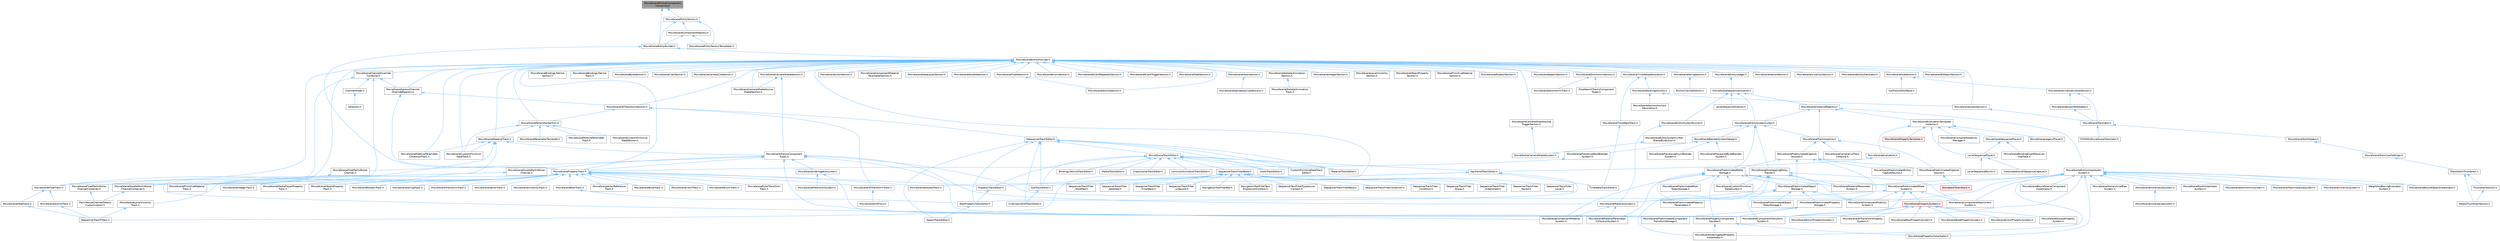 digraph "MovieSceneMutualComponentInclusivity.h"
{
 // INTERACTIVE_SVG=YES
 // LATEX_PDF_SIZE
  bgcolor="transparent";
  edge [fontname=Helvetica,fontsize=10,labelfontname=Helvetica,labelfontsize=10];
  node [fontname=Helvetica,fontsize=10,shape=box,height=0.2,width=0.4];
  Node1 [id="Node000001",label="MovieSceneMutualComponent\lInclusivity.h",height=0.2,width=0.4,color="gray40", fillcolor="grey60", style="filled", fontcolor="black",tooltip=" "];
  Node1 -> Node2 [id="edge1_Node000001_Node000002",dir="back",color="steelblue1",style="solid",tooltip=" "];
  Node2 [id="Node000002",label="MovieSceneEntityBuilder.h",height=0.2,width=0.4,color="grey40", fillcolor="white", style="filled",URL="$d4/df8/MovieSceneEntityBuilder_8h.html",tooltip=" "];
  Node2 -> Node3 [id="edge2_Node000002_Node000003",dir="back",color="steelblue1",style="solid",tooltip=" "];
  Node3 [id="Node000003",label="IMovieSceneEntityProvider.h",height=0.2,width=0.4,color="grey40", fillcolor="white", style="filled",URL="$dc/de1/IMovieSceneEntityProvider_8h.html",tooltip=" "];
  Node3 -> Node4 [id="edge3_Node000003_Node000004",dir="back",color="steelblue1",style="solid",tooltip=" "];
  Node4 [id="Node000004",label="IMovieSceneEntityDecorator.h",height=0.2,width=0.4,color="grey40", fillcolor="white", style="filled",URL="$da/d36/IMovieSceneEntityDecorator_8h.html",tooltip=" "];
  Node3 -> Node5 [id="edge4_Node000003_Node000005",dir="back",color="steelblue1",style="solid",tooltip=" "];
  Node5 [id="Node000005",label="MovieScene3DAttachSection.h",height=0.2,width=0.4,color="grey40", fillcolor="white", style="filled",URL="$d4/db3/MovieScene3DAttachSection_8h.html",tooltip=" "];
  Node3 -> Node6 [id="edge5_Node000003_Node000006",dir="back",color="steelblue1",style="solid",tooltip=" "];
  Node6 [id="Node000006",label="MovieScene3DTransformSection.h",height=0.2,width=0.4,color="grey40", fillcolor="white", style="filled",URL="$de/dab/MovieScene3DTransformSection_8h.html",tooltip=" "];
  Node6 -> Node7 [id="edge6_Node000006_Node000007",dir="back",color="steelblue1",style="solid",tooltip=" "];
  Node7 [id="Node000007",label="ISequencerTrackEditor.h",height=0.2,width=0.4,color="grey40", fillcolor="white", style="filled",URL="$df/dca/ISequencerTrackEditor_8h.html",tooltip=" "];
  Node7 -> Node8 [id="edge7_Node000007_Node000008",dir="back",color="steelblue1",style="solid",tooltip=" "];
  Node8 [id="Node000008",label="AudioTrackEditor.h",height=0.2,width=0.4,color="grey40", fillcolor="white", style="filled",URL="$dd/d96/AudioTrackEditor_8h.html",tooltip=" "];
  Node7 -> Node9 [id="edge8_Node000007_Node000009",dir="back",color="steelblue1",style="solid",tooltip=" "];
  Node9 [id="Node000009",label="BoolPropertyTrackEditor.h",height=0.2,width=0.4,color="grey40", fillcolor="white", style="filled",URL="$db/d07/BoolPropertyTrackEditor_8h.html",tooltip=" "];
  Node9 -> Node10 [id="edge9_Node000009_Node000010",dir="back",color="steelblue1",style="solid",tooltip=" "];
  Node10 [id="Node000010",label="SpawnTrackEditor.h",height=0.2,width=0.4,color="grey40", fillcolor="white", style="filled",URL="$d5/dac/SpawnTrackEditor_8h.html",tooltip=" "];
  Node7 -> Node11 [id="edge10_Node000007_Node000011",dir="back",color="steelblue1",style="solid",tooltip=" "];
  Node11 [id="Node000011",label="CinematicShotTrackEditor.h",height=0.2,width=0.4,color="grey40", fillcolor="white", style="filled",URL="$d3/d0c/CinematicShotTrackEditor_8h.html",tooltip=" "];
  Node7 -> Node12 [id="edge11_Node000007_Node000012",dir="back",color="steelblue1",style="solid",tooltip=" "];
  Node12 [id="Node000012",label="CustomPrimitiveDataTrack\lEditor.h",height=0.2,width=0.4,color="grey40", fillcolor="white", style="filled",URL="$dc/d8f/CustomPrimitiveDataTrackEditor_8h.html",tooltip=" "];
  Node7 -> Node13 [id="edge12_Node000007_Node000013",dir="back",color="steelblue1",style="solid",tooltip=" "];
  Node13 [id="Node000013",label="MaterialTrackEditor.h",height=0.2,width=0.4,color="grey40", fillcolor="white", style="filled",URL="$d1/d9f/MaterialTrackEditor_8h.html",tooltip=" "];
  Node7 -> Node14 [id="edge13_Node000007_Node000014",dir="back",color="steelblue1",style="solid",tooltip=" "];
  Node14 [id="Node000014",label="MovieSceneTrackEditor.h",height=0.2,width=0.4,color="grey40", fillcolor="white", style="filled",URL="$db/d6c/MovieSceneTrackEditor_8h.html",tooltip=" "];
  Node14 -> Node8 [id="edge14_Node000014_Node000008",dir="back",color="steelblue1",style="solid",tooltip=" "];
  Node14 -> Node15 [id="edge15_Node000014_Node000015",dir="back",color="steelblue1",style="solid",tooltip=" "];
  Node15 [id="Node000015",label="BindingLifetimeTrackEditor.h",height=0.2,width=0.4,color="grey40", fillcolor="white", style="filled",URL="$db/d3c/BindingLifetimeTrackEditor_8h.html",tooltip=" "];
  Node14 -> Node16 [id="edge16_Node000014_Node000016",dir="back",color="steelblue1",style="solid",tooltip=" "];
  Node16 [id="Node000016",label="ChaosCacheTrackEditor.h",height=0.2,width=0.4,color="grey40", fillcolor="white", style="filled",URL="$db/d36/ChaosCacheTrackEditor_8h.html",tooltip=" "];
  Node14 -> Node17 [id="edge17_Node000014_Node000017",dir="back",color="steelblue1",style="solid",tooltip=" "];
  Node17 [id="Node000017",label="CommonAnimationTrackEditor.h",height=0.2,width=0.4,color="grey40", fillcolor="white", style="filled",URL="$d9/d6e/CommonAnimationTrackEditor_8h.html",tooltip=" "];
  Node14 -> Node12 [id="edge18_Node000014_Node000012",dir="back",color="steelblue1",style="solid",tooltip=" "];
  Node14 -> Node18 [id="edge19_Node000014_Node000018",dir="back",color="steelblue1",style="solid",tooltip=" "];
  Node18 [id="Node000018",label="KeyframeTrackEditor.h",height=0.2,width=0.4,color="grey40", fillcolor="white", style="filled",URL="$dd/d47/KeyframeTrackEditor_8h.html",tooltip=" "];
  Node18 -> Node9 [id="edge20_Node000018_Node000009",dir="back",color="steelblue1",style="solid",tooltip=" "];
  Node18 -> Node19 [id="edge21_Node000018_Node000019",dir="back",color="steelblue1",style="solid",tooltip=" "];
  Node19 [id="Node000019",label="PropertyTrackEditor.h",height=0.2,width=0.4,color="grey40", fillcolor="white", style="filled",URL="$da/d9a/PropertyTrackEditor_8h.html",tooltip=" "];
  Node19 -> Node9 [id="edge22_Node000019_Node000009",dir="back",color="steelblue1",style="solid",tooltip=" "];
  Node18 -> Node20 [id="edge23_Node000018_Node000020",dir="back",color="steelblue1",style="solid",tooltip=" "];
  Node20 [id="Node000020",label="SubTrackEditor.h",height=0.2,width=0.4,color="grey40", fillcolor="white", style="filled",URL="$d8/d5b/SubTrackEditor_8h.html",tooltip=" "];
  Node20 -> Node11 [id="edge24_Node000020_Node000011",dir="back",color="steelblue1",style="solid",tooltip=" "];
  Node18 -> Node21 [id="edge25_Node000018_Node000021",dir="back",color="steelblue1",style="solid",tooltip=" "];
  Node21 [id="Node000021",label="TimeWarpTrackEditor.h",height=0.2,width=0.4,color="grey40", fillcolor="white", style="filled",URL="$dc/d2e/TimeWarpTrackEditor_8h.html",tooltip=" "];
  Node14 -> Node13 [id="edge26_Node000014_Node000013",dir="back",color="steelblue1",style="solid",tooltip=" "];
  Node14 -> Node22 [id="edge27_Node000014_Node000022",dir="back",color="steelblue1",style="solid",tooltip=" "];
  Node22 [id="Node000022",label="MediaTrackEditor.h",height=0.2,width=0.4,color="grey40", fillcolor="white", style="filled",URL="$d0/d41/MediaTrackEditor_8h.html",tooltip=" "];
  Node14 -> Node19 [id="edge28_Node000014_Node000019",dir="back",color="steelblue1",style="solid",tooltip=" "];
  Node14 -> Node23 [id="edge29_Node000014_Node000023",dir="back",color="steelblue1",style="solid",tooltip=" "];
  Node23 [id="Node000023",label="SequencerTrackFilterBase.h",height=0.2,width=0.4,color="grey40", fillcolor="white", style="filled",URL="$d8/def/Filters_2SequencerTrackFilterBase_8h.html",tooltip=" "];
  Node23 -> Node24 [id="edge30_Node000023_Node000024",dir="back",color="steelblue1",style="solid",tooltip=" "];
  Node24 [id="Node000024",label="NavigationToolFilterBar.h",height=0.2,width=0.4,color="grey40", fillcolor="white", style="filled",URL="$df/d14/NavigationToolFilterBar_8h.html",tooltip=" "];
  Node23 -> Node25 [id="edge31_Node000023_Node000025",dir="back",color="steelblue1",style="solid",tooltip=" "];
  Node25 [id="Node000025",label="NavigationToolFilterText\lExpressionContext.h",height=0.2,width=0.4,color="grey40", fillcolor="white", style="filled",URL="$d8/dd2/NavigationToolFilterTextExpressionContext_8h.html",tooltip=" "];
  Node23 -> Node26 [id="edge32_Node000023_Node000026",dir="back",color="steelblue1",style="solid",tooltip=" "];
  Node26 [id="Node000026",label="SequencerTextFilterExpression\lContext.h",height=0.2,width=0.4,color="grey40", fillcolor="white", style="filled",URL="$d0/d9f/SequencerTextFilterExpressionContext_8h.html",tooltip=" "];
  Node23 -> Node27 [id="edge33_Node000023_Node000027",dir="back",color="steelblue1",style="solid",tooltip=" "];
  Node27 [id="Node000027",label="SequencerTrackFilterBase.h",height=0.2,width=0.4,color="grey40", fillcolor="white", style="filled",URL="$d8/d4d/SequencerTrackFilterBase_8h.html",tooltip=" "];
  Node23 -> Node28 [id="edge34_Node000023_Node000028",dir="back",color="steelblue1",style="solid",tooltip=" "];
  Node28 [id="Node000028",label="SequencerTrackFilterCollection.h",height=0.2,width=0.4,color="grey40", fillcolor="white", style="filled",URL="$d8/de2/SequencerTrackFilterCollection_8h.html",tooltip=" "];
  Node23 -> Node29 [id="edge35_Node000023_Node000029",dir="back",color="steelblue1",style="solid",tooltip=" "];
  Node29 [id="Node000029",label="SequencerTrackFilter\l_Condition.h",height=0.2,width=0.4,color="grey40", fillcolor="white", style="filled",URL="$df/d17/SequencerTrackFilter__Condition_8h.html",tooltip=" "];
  Node23 -> Node30 [id="edge36_Node000023_Node000030",dir="back",color="steelblue1",style="solid",tooltip=" "];
  Node30 [id="Node000030",label="SequencerTrackFilter\l_Group.h",height=0.2,width=0.4,color="grey40", fillcolor="white", style="filled",URL="$da/dea/SequencerTrackFilter__Group_8h.html",tooltip=" "];
  Node23 -> Node31 [id="edge37_Node000023_Node000031",dir="back",color="steelblue1",style="solid",tooltip=" "];
  Node31 [id="Node000031",label="SequencerTrackFilter\l_HideIsolate.h",height=0.2,width=0.4,color="grey40", fillcolor="white", style="filled",URL="$d3/d55/SequencerTrackFilter__HideIsolate_8h.html",tooltip=" "];
  Node23 -> Node32 [id="edge38_Node000023_Node000032",dir="back",color="steelblue1",style="solid",tooltip=" "];
  Node32 [id="Node000032",label="SequencerTrackFilter\l_Keyed.h",height=0.2,width=0.4,color="grey40", fillcolor="white", style="filled",URL="$d4/d2d/SequencerTrackFilter__Keyed_8h.html",tooltip=" "];
  Node23 -> Node33 [id="edge39_Node000023_Node000033",dir="back",color="steelblue1",style="solid",tooltip=" "];
  Node33 [id="Node000033",label="SequencerTrackFilter\l_Level.h",height=0.2,width=0.4,color="grey40", fillcolor="white", style="filled",URL="$d2/d6c/SequencerTrackFilter__Level_8h.html",tooltip=" "];
  Node23 -> Node34 [id="edge40_Node000023_Node000034",dir="back",color="steelblue1",style="solid",tooltip=" "];
  Node34 [id="Node000034",label="SequencerTrackFilter\l_Modified.h",height=0.2,width=0.4,color="grey40", fillcolor="white", style="filled",URL="$d0/dd9/SequencerTrackFilter__Modified_8h.html",tooltip=" "];
  Node23 -> Node35 [id="edge41_Node000023_Node000035",dir="back",color="steelblue1",style="solid",tooltip=" "];
  Node35 [id="Node000035",label="SequencerTrackFilter\l_Selected.h",height=0.2,width=0.4,color="grey40", fillcolor="white", style="filled",URL="$dc/d54/SequencerTrackFilter__Selected_8h.html",tooltip=" "];
  Node23 -> Node36 [id="edge42_Node000023_Node000036",dir="back",color="steelblue1",style="solid",tooltip=" "];
  Node36 [id="Node000036",label="SequencerTrackFilter\l_TimeWarp.h",height=0.2,width=0.4,color="grey40", fillcolor="white", style="filled",URL="$d6/dd0/SequencerTrackFilter__TimeWarp_8h.html",tooltip=" "];
  Node23 -> Node37 [id="edge43_Node000023_Node000037",dir="back",color="steelblue1",style="solid",tooltip=" "];
  Node37 [id="Node000037",label="SequencerTrackFilter\l_Unbound.h",height=0.2,width=0.4,color="grey40", fillcolor="white", style="filled",URL="$d0/dd1/SequencerTrackFilter__Unbound_8h.html",tooltip=" "];
  Node23 -> Node38 [id="edge44_Node000023_Node000038",dir="back",color="steelblue1",style="solid",tooltip=" "];
  Node38 [id="Node000038",label="SequencerTrackFilters.h",height=0.2,width=0.4,color="grey40", fillcolor="white", style="filled",URL="$df/d72/SequencerTrackFilters_8h.html",tooltip=" "];
  Node14 -> Node20 [id="edge45_Node000014_Node000020",dir="back",color="steelblue1",style="solid",tooltip=" "];
  Node7 -> Node10 [id="edge46_Node000007_Node000010",dir="back",color="steelblue1",style="solid",tooltip=" "];
  Node7 -> Node20 [id="edge47_Node000007_Node000020",dir="back",color="steelblue1",style="solid",tooltip=" "];
  Node6 -> Node39 [id="edge48_Node000006_Node000039",dir="back",color="steelblue1",style="solid",tooltip=" "];
  Node39 [id="Node000039",label="MovieScene3DTransformTrack.h",height=0.2,width=0.4,color="grey40", fillcolor="white", style="filled",URL="$d9/d06/MovieScene3DTransformTrack_8h.html",tooltip=" "];
  Node39 -> Node40 [id="edge49_Node000039_Node000040",dir="back",color="steelblue1",style="solid",tooltip=" "];
  Node40 [id="Node000040",label="MovieSceneHitProxy.h",height=0.2,width=0.4,color="grey40", fillcolor="white", style="filled",URL="$d0/d01/MovieSceneHitProxy_8h.html",tooltip=" "];
  Node6 -> Node41 [id="edge50_Node000006_Node000041",dir="back",color="steelblue1",style="solid",tooltip=" "];
  Node41 [id="Node000041",label="MovieSceneParameterSection.h",height=0.2,width=0.4,color="grey40", fillcolor="white", style="filled",URL="$de/d65/MovieSceneParameterSection_8h.html",tooltip=" "];
  Node41 -> Node42 [id="edge51_Node000041_Node000042",dir="back",color="steelblue1",style="solid",tooltip=" "];
  Node42 [id="Node000042",label="MovieSceneCustomPrimitive\lDataSection.h",height=0.2,width=0.4,color="grey40", fillcolor="white", style="filled",URL="$d2/d78/MovieSceneCustomPrimitiveDataSection_8h.html",tooltip=" "];
  Node41 -> Node43 [id="edge52_Node000041_Node000043",dir="back",color="steelblue1",style="solid",tooltip=" "];
  Node43 [id="Node000043",label="MovieSceneCustomPrimitive\lDataTrack.h",height=0.2,width=0.4,color="grey40", fillcolor="white", style="filled",URL="$db/d39/MovieSceneCustomPrimitiveDataTrack_8h.html",tooltip=" "];
  Node41 -> Node44 [id="edge53_Node000041_Node000044",dir="back",color="steelblue1",style="solid",tooltip=" "];
  Node44 [id="Node000044",label="MovieSceneMaterialTrack.h",height=0.2,width=0.4,color="grey40", fillcolor="white", style="filled",URL="$d8/d92/MovieSceneMaterialTrack_8h.html",tooltip=" "];
  Node44 -> Node45 [id="edge54_Node000044_Node000045",dir="back",color="steelblue1",style="solid",tooltip=" "];
  Node45 [id="Node000045",label="MovieSceneComponentMaterial\lSystem.h",height=0.2,width=0.4,color="grey40", fillcolor="white", style="filled",URL="$d7/d7c/MovieSceneComponentMaterialSystem_8h.html",tooltip=" "];
  Node44 -> Node43 [id="edge55_Node000044_Node000043",dir="back",color="steelblue1",style="solid",tooltip=" "];
  Node44 -> Node46 [id="edge56_Node000044_Node000046",dir="back",color="steelblue1",style="solid",tooltip=" "];
  Node46 [id="Node000046",label="MovieSceneMaterialParameter\lCollectionTrack.h",height=0.2,width=0.4,color="grey40", fillcolor="white", style="filled",URL="$d7/dc8/MovieSceneMaterialParameterCollectionTrack_8h.html",tooltip=" "];
  Node44 -> Node47 [id="edge57_Node000044_Node000047",dir="back",color="steelblue1",style="solid",tooltip=" "];
  Node47 [id="Node000047",label="MovieScenePrimitiveMaterial\lTrack.h",height=0.2,width=0.4,color="grey40", fillcolor="white", style="filled",URL="$dc/dc4/MovieScenePrimitiveMaterialTrack_8h.html",tooltip=" "];
  Node44 -> Node48 [id="edge58_Node000044_Node000048",dir="back",color="steelblue1",style="solid",tooltip=" "];
  Node48 [id="Node000048",label="MovieSceneTracksComponent\lTypes.h",height=0.2,width=0.4,color="grey40", fillcolor="white", style="filled",URL="$d5/d6a/MovieSceneTracksComponentTypes_8h.html",tooltip=" "];
  Node48 -> Node49 [id="edge59_Node000048_Node000049",dir="back",color="steelblue1",style="solid",tooltip=" "];
  Node49 [id="Node000049",label="MovieSceneComponentAttachment\lSystem.h",height=0.2,width=0.4,color="grey40", fillcolor="white", style="filled",URL="$d9/db3/MovieSceneComponentAttachmentSystem_8h.html",tooltip=" "];
  Node48 -> Node50 [id="edge60_Node000048_Node000050",dir="back",color="steelblue1",style="solid",tooltip=" "];
  Node50 [id="Node000050",label="MovieSceneComponentTransform\lSystem.h",height=0.2,width=0.4,color="grey40", fillcolor="white", style="filled",URL="$d1/d3e/MovieSceneComponentTransformSystem_8h.html",tooltip=" "];
  Node48 -> Node51 [id="edge61_Node000048_Node000051",dir="back",color="steelblue1",style="solid",tooltip=" "];
  Node51 [id="Node000051",label="MovieSceneDoublePerlinNoise\lChannel.h",height=0.2,width=0.4,color="grey40", fillcolor="white", style="filled",URL="$d9/d50/MovieSceneDoublePerlinNoiseChannel_8h.html",tooltip=" "];
  Node51 -> Node52 [id="edge62_Node000051_Node000052",dir="back",color="steelblue1",style="solid",tooltip=" "];
  Node52 [id="Node000052",label="MovieSceneDoublePerlinNoise\lChannelContainer.h",height=0.2,width=0.4,color="grey40", fillcolor="white", style="filled",URL="$de/dae/MovieSceneDoublePerlinNoiseChannelContainer_8h.html",tooltip=" "];
  Node52 -> Node53 [id="edge63_Node000052_Node000053",dir="back",color="steelblue1",style="solid",tooltip=" "];
  Node53 [id="Node000053",label="PerlinNoiseChannelDetails\lCustomization.h",height=0.2,width=0.4,color="grey40", fillcolor="white", style="filled",URL="$d6/df3/PerlinNoiseChannelDetailsCustomization_8h.html",tooltip=" "];
  Node48 -> Node54 [id="edge64_Node000048_Node000054",dir="back",color="steelblue1",style="solid",tooltip=" "];
  Node54 [id="Node000054",label="MovieSceneFloatPerlinNoise\lChannel.h",height=0.2,width=0.4,color="grey40", fillcolor="white", style="filled",URL="$d2/d9d/MovieSceneFloatPerlinNoiseChannel_8h.html",tooltip=" "];
  Node54 -> Node55 [id="edge65_Node000054_Node000055",dir="back",color="steelblue1",style="solid",tooltip=" "];
  Node55 [id="Node000055",label="MovieSceneFloatPerlinNoise\lChannelContainer.h",height=0.2,width=0.4,color="grey40", fillcolor="white", style="filled",URL="$d6/dcb/MovieSceneFloatPerlinNoiseChannelContainer_8h.html",tooltip=" "];
  Node55 -> Node53 [id="edge66_Node000055_Node000053",dir="back",color="steelblue1",style="solid",tooltip=" "];
  Node48 -> Node56 [id="edge67_Node000048_Node000056",dir="back",color="steelblue1",style="solid",tooltip=" "];
  Node56 [id="Node000056",label="MovieSceneInterrogationLinker.h",height=0.2,width=0.4,color="grey40", fillcolor="white", style="filled",URL="$d9/d6a/MovieSceneInterrogationLinker_8h.html",tooltip=" "];
  Node56 -> Node57 [id="edge68_Node000056_Node000057",dir="back",color="steelblue1",style="solid",tooltip=" "];
  Node57 [id="Node000057",label="MovieScenePredictionSystem.h",height=0.2,width=0.4,color="grey40", fillcolor="white", style="filled",URL="$dc/d7f/MovieScenePredictionSystem_8h.html",tooltip=" "];
  Node56 -> Node58 [id="edge69_Node000056_Node000058",dir="back",color="steelblue1",style="solid",tooltip=" "];
  Node58 [id="Node000058",label="MovieScenePropertyComponent\lHandler.h",height=0.2,width=0.4,color="grey40", fillcolor="white", style="filled",URL="$d1/d1c/MovieScenePropertyComponentHandler_8h.html",tooltip=" "];
  Node58 -> Node59 [id="edge70_Node000058_Node000059",dir="back",color="steelblue1",style="solid",tooltip=" "];
  Node59 [id="Node000059",label="MovieSceneInterrogatedProperty\lInstantiator.h",height=0.2,width=0.4,color="grey40", fillcolor="white", style="filled",URL="$df/d43/MovieSceneInterrogatedPropertyInstantiator_8h.html",tooltip=" "];
  Node58 -> Node60 [id="edge71_Node000058_Node000060",dir="back",color="steelblue1",style="solid",tooltip=" "];
  Node60 [id="Node000060",label="MovieScenePropertyInstantiator.h",height=0.2,width=0.4,color="grey40", fillcolor="white", style="filled",URL="$d2/ddc/MovieScenePropertyInstantiator_8h.html",tooltip=" "];
  Node48 -> Node61 [id="edge72_Node000048_Node000061",dir="back",color="steelblue1",style="solid",tooltip=" "];
  Node61 [id="Node000061",label="MovieSceneMaterialSystem.h",height=0.2,width=0.4,color="grey40", fillcolor="white", style="filled",URL="$d2/d2f/MovieSceneMaterialSystem_8h.html",tooltip=" "];
  Node61 -> Node45 [id="edge73_Node000061_Node000045",dir="back",color="steelblue1",style="solid",tooltip=" "];
  Node61 -> Node62 [id="edge74_Node000061_Node000062",dir="back",color="steelblue1",style="solid",tooltip=" "];
  Node62 [id="Node000062",label="MovieSceneMaterialParameter\lCollectionSystem.h",height=0.2,width=0.4,color="grey40", fillcolor="white", style="filled",URL="$d4/d18/MovieSceneMaterialParameterCollectionSystem_8h.html",tooltip=" "];
  Node48 -> Node63 [id="edge75_Node000048_Node000063",dir="back",color="steelblue1",style="solid",tooltip=" "];
  Node63 [id="Node000063",label="MovieScenePreAnimatedComponent\lTransformStorage.h",height=0.2,width=0.4,color="grey40", fillcolor="white", style="filled",URL="$d9/d84/MovieScenePreAnimatedComponentTransformStorage_8h.html",tooltip=" "];
  Node48 -> Node64 [id="edge76_Node000048_Node000064",dir="back",color="steelblue1",style="solid",tooltip=" "];
  Node64 [id="Node000064",label="MovieScenePropertyTrack.h",height=0.2,width=0.4,color="grey40", fillcolor="white", style="filled",URL="$da/d0c/MovieScenePropertyTrack_8h.html",tooltip=" "];
  Node64 -> Node39 [id="edge77_Node000064_Node000039",dir="back",color="steelblue1",style="solid",tooltip=" "];
  Node64 -> Node65 [id="edge78_Node000064_Node000065",dir="back",color="steelblue1",style="solid",tooltip=" "];
  Node65 [id="Node000065",label="MovieSceneActorReference\lTrack.h",height=0.2,width=0.4,color="grey40", fillcolor="white", style="filled",URL="$d9/d9b/MovieSceneActorReferenceTrack_8h.html",tooltip=" "];
  Node64 -> Node66 [id="edge79_Node000064_Node000066",dir="back",color="steelblue1",style="solid",tooltip=" "];
  Node66 [id="Node000066",label="MovieSceneBoolTrack.h",height=0.2,width=0.4,color="grey40", fillcolor="white", style="filled",URL="$d7/ddf/MovieSceneBoolTrack_8h.html",tooltip=" "];
  Node66 -> Node9 [id="edge80_Node000066_Node000009",dir="back",color="steelblue1",style="solid",tooltip=" "];
  Node64 -> Node67 [id="edge81_Node000064_Node000067",dir="back",color="steelblue1",style="solid",tooltip=" "];
  Node67 [id="Node000067",label="MovieSceneByteTrack.h",height=0.2,width=0.4,color="grey40", fillcolor="white", style="filled",URL="$dc/d79/MovieSceneByteTrack_8h.html",tooltip=" "];
  Node64 -> Node68 [id="edge82_Node000064_Node000068",dir="back",color="steelblue1",style="solid",tooltip=" "];
  Node68 [id="Node000068",label="MovieSceneColorTrack.h",height=0.2,width=0.4,color="grey40", fillcolor="white", style="filled",URL="$d8/df9/MovieSceneColorTrack_8h.html",tooltip=" "];
  Node64 -> Node69 [id="edge83_Node000064_Node000069",dir="back",color="steelblue1",style="solid",tooltip=" "];
  Node69 [id="Node000069",label="MovieSceneDoubleTrack.h",height=0.2,width=0.4,color="grey40", fillcolor="white", style="filled",URL="$de/d31/MovieSceneDoubleTrack_8h.html",tooltip=" "];
  Node64 -> Node70 [id="edge84_Node000064_Node000070",dir="back",color="steelblue1",style="solid",tooltip=" "];
  Node70 [id="Node000070",label="MovieSceneEnumTrack.h",height=0.2,width=0.4,color="grey40", fillcolor="white", style="filled",URL="$d6/d95/MovieSceneEnumTrack_8h.html",tooltip=" "];
  Node64 -> Node71 [id="edge85_Node000064_Node000071",dir="back",color="steelblue1",style="solid",tooltip=" "];
  Node71 [id="Node000071",label="MovieSceneEulerTransform\lTrack.h",height=0.2,width=0.4,color="grey40", fillcolor="white", style="filled",URL="$d7/d3a/MovieSceneEulerTransformTrack_8h.html",tooltip=" "];
  Node64 -> Node72 [id="edge86_Node000064_Node000072",dir="back",color="steelblue1",style="solid",tooltip=" "];
  Node72 [id="Node000072",label="MovieSceneFloatTrack.h",height=0.2,width=0.4,color="grey40", fillcolor="white", style="filled",URL="$dc/d88/MovieSceneFloatTrack_8h.html",tooltip=" "];
  Node72 -> Node73 [id="edge87_Node000072_Node000073",dir="back",color="steelblue1",style="solid",tooltip=" "];
  Node73 [id="Node000073",label="MovieSceneFadeTrack.h",height=0.2,width=0.4,color="grey40", fillcolor="white", style="filled",URL="$d3/dd6/MovieSceneFadeTrack_8h.html",tooltip=" "];
  Node73 -> Node38 [id="edge88_Node000073_Node000038",dir="back",color="steelblue1",style="solid",tooltip=" "];
  Node72 -> Node74 [id="edge89_Node000072_Node000074",dir="back",color="steelblue1",style="solid",tooltip=" "];
  Node74 [id="Node000074",label="MovieSceneSlomoTrack.h",height=0.2,width=0.4,color="grey40", fillcolor="white", style="filled",URL="$d3/d88/MovieSceneSlomoTrack_8h.html",tooltip=" "];
  Node74 -> Node38 [id="edge90_Node000074_Node000038",dir="back",color="steelblue1",style="solid",tooltip=" "];
  Node64 -> Node75 [id="edge91_Node000064_Node000075",dir="back",color="steelblue1",style="solid",tooltip=" "];
  Node75 [id="Node000075",label="MovieSceneIntegerTrack.h",height=0.2,width=0.4,color="grey40", fillcolor="white", style="filled",URL="$d9/d1a/MovieSceneIntegerTrack_8h.html",tooltip=" "];
  Node64 -> Node76 [id="edge92_Node000064_Node000076",dir="back",color="steelblue1",style="solid",tooltip=" "];
  Node76 [id="Node000076",label="MovieSceneLevelVisibility\lTrack.h",height=0.2,width=0.4,color="grey40", fillcolor="white", style="filled",URL="$d8/dae/MovieSceneLevelVisibilityTrack_8h.html",tooltip=" "];
  Node76 -> Node38 [id="edge93_Node000076_Node000038",dir="back",color="steelblue1",style="solid",tooltip=" "];
  Node64 -> Node77 [id="edge94_Node000064_Node000077",dir="back",color="steelblue1",style="solid",tooltip=" "];
  Node77 [id="Node000077",label="MovieSceneMediaPlayerProperty\lTrack.h",height=0.2,width=0.4,color="grey40", fillcolor="white", style="filled",URL="$d4/da1/MovieSceneMediaPlayerPropertyTrack_8h.html",tooltip=" "];
  Node64 -> Node78 [id="edge95_Node000064_Node000078",dir="back",color="steelblue1",style="solid",tooltip=" "];
  Node78 [id="Node000078",label="MovieSceneObjectProperty\lTrack.h",height=0.2,width=0.4,color="grey40", fillcolor="white", style="filled",URL="$dc/da9/MovieSceneObjectPropertyTrack_8h.html",tooltip=" "];
  Node64 -> Node47 [id="edge96_Node000064_Node000047",dir="back",color="steelblue1",style="solid",tooltip=" "];
  Node64 -> Node79 [id="edge97_Node000064_Node000079",dir="back",color="steelblue1",style="solid",tooltip=" "];
  Node79 [id="Node000079",label="MovieSceneRotatorTrack.h",height=0.2,width=0.4,color="grey40", fillcolor="white", style="filled",URL="$d3/d8f/MovieSceneRotatorTrack_8h.html",tooltip=" "];
  Node64 -> Node80 [id="edge98_Node000064_Node000080",dir="back",color="steelblue1",style="solid",tooltip=" "];
  Node80 [id="Node000080",label="MovieSceneStringTrack.h",height=0.2,width=0.4,color="grey40", fillcolor="white", style="filled",URL="$dd/d54/MovieSceneStringTrack_8h.html",tooltip=" "];
  Node64 -> Node81 [id="edge99_Node000064_Node000081",dir="back",color="steelblue1",style="solid",tooltip=" "];
  Node81 [id="Node000081",label="MovieSceneTransformTrack.h",height=0.2,width=0.4,color="grey40", fillcolor="white", style="filled",URL="$df/d57/MovieSceneTransformTrack_8h.html",tooltip=" "];
  Node64 -> Node82 [id="edge100_Node000064_Node000082",dir="back",color="steelblue1",style="solid",tooltip=" "];
  Node82 [id="Node000082",label="MovieSceneVectorTrack.h",height=0.2,width=0.4,color="grey40", fillcolor="white", style="filled",URL="$d8/d5e/MovieSceneVectorTrack_8h.html",tooltip=" "];
  Node64 -> Node83 [id="edge101_Node000064_Node000083",dir="back",color="steelblue1",style="solid",tooltip=" "];
  Node83 [id="Node000083",label="MovieSceneVisibilityTrack.h",height=0.2,width=0.4,color="grey40", fillcolor="white", style="filled",URL="$dd/d5e/MovieSceneVisibilityTrack_8h.html",tooltip=" "];
  Node64 -> Node19 [id="edge102_Node000064_Node000019",dir="back",color="steelblue1",style="solid",tooltip=" "];
  Node41 -> Node84 [id="edge103_Node000041_Node000084",dir="back",color="steelblue1",style="solid",tooltip=" "];
  Node84 [id="Node000084",label="MovieSceneParameterTemplate.h",height=0.2,width=0.4,color="grey40", fillcolor="white", style="filled",URL="$d9/df3/MovieSceneParameterTemplate_8h.html",tooltip=" "];
  Node41 -> Node85 [id="edge104_Node000041_Node000085",dir="back",color="steelblue1",style="solid",tooltip=" "];
  Node85 [id="Node000085",label="MovieSceneParticleParameter\lTrack.h",height=0.2,width=0.4,color="grey40", fillcolor="white", style="filled",URL="$d2/d09/MovieSceneParticleParameterTrack_8h.html",tooltip=" "];
  Node3 -> Node86 [id="edge105_Node000003_Node000086",dir="back",color="steelblue1",style="solid",tooltip=" "];
  Node86 [id="Node000086",label="MovieSceneAudioSection.h",height=0.2,width=0.4,color="grey40", fillcolor="white", style="filled",URL="$da/d5f/MovieSceneAudioSection_8h.html",tooltip=" "];
  Node86 -> Node87 [id="edge106_Node000086_Node000087",dir="back",color="steelblue1",style="solid",tooltip=" "];
  Node87 [id="Node000087",label="MovieSceneTranslator.h",height=0.2,width=0.4,color="grey40", fillcolor="white", style="filled",URL="$d2/d49/MovieSceneTranslator_8h.html",tooltip=" "];
  Node87 -> Node88 [id="edge107_Node000087_Node000088",dir="back",color="steelblue1",style="solid",tooltip=" "];
  Node88 [id="Node000088",label="FCPXMLMovieSceneTranslator.h",height=0.2,width=0.4,color="grey40", fillcolor="white", style="filled",URL="$d2/d93/FCPXMLMovieSceneTranslator_8h.html",tooltip=" "];
  Node87 -> Node89 [id="edge108_Node000087_Node000089",dir="back",color="steelblue1",style="solid",tooltip=" "];
  Node89 [id="Node000089",label="MovieSceneToolHelpers.h",height=0.2,width=0.4,color="grey40", fillcolor="white", style="filled",URL="$d4/d0e/MovieSceneToolHelpers_8h.html",tooltip=" "];
  Node89 -> Node90 [id="edge109_Node000089_Node000090",dir="back",color="steelblue1",style="solid",tooltip=" "];
  Node90 [id="Node000090",label="MovieSceneToolsUserSettings.h",height=0.2,width=0.4,color="grey40", fillcolor="white", style="filled",URL="$d5/dab/MovieSceneToolsUserSettings_8h.html",tooltip=" "];
  Node90 -> Node91 [id="edge110_Node000090_Node000091",dir="back",color="steelblue1",style="solid",tooltip=" "];
  Node91 [id="Node000091",label="TrackEditorThumbnail.h",height=0.2,width=0.4,color="grey40", fillcolor="white", style="filled",URL="$d6/d44/TrackEditorThumbnail_8h.html",tooltip=" "];
  Node91 -> Node92 [id="edge111_Node000091_Node000092",dir="back",color="steelblue1",style="solid",tooltip=" "];
  Node92 [id="Node000092",label="MediaThumbnailSection.h",height=0.2,width=0.4,color="grey40", fillcolor="white", style="filled",URL="$d8/dfe/MediaThumbnailSection_8h.html",tooltip=" "];
  Node91 -> Node93 [id="edge112_Node000091_Node000093",dir="back",color="steelblue1",style="solid",tooltip=" "];
  Node93 [id="Node000093",label="ThumbnailSection.h",height=0.2,width=0.4,color="grey40", fillcolor="white", style="filled",URL="$de/daf/ThumbnailSection_8h.html",tooltip=" "];
  Node93 -> Node92 [id="edge113_Node000093_Node000092",dir="back",color="steelblue1",style="solid",tooltip=" "];
  Node3 -> Node94 [id="edge114_Node000003_Node000094",dir="back",color="steelblue1",style="solid",tooltip=" "];
  Node94 [id="Node000094",label="MovieSceneBindingLifetime\lSection.h",height=0.2,width=0.4,color="grey40", fillcolor="white", style="filled",URL="$da/d3d/MovieSceneBindingLifetimeSection_8h.html",tooltip=" "];
  Node3 -> Node95 [id="edge115_Node000003_Node000095",dir="back",color="steelblue1",style="solid",tooltip=" "];
  Node95 [id="Node000095",label="MovieSceneBindingLifetime\lTrack.h",height=0.2,width=0.4,color="grey40", fillcolor="white", style="filled",URL="$d8/d77/MovieSceneBindingLifetimeTrack_8h.html",tooltip=" "];
  Node3 -> Node96 [id="edge116_Node000003_Node000096",dir="back",color="steelblue1",style="solid",tooltip=" "];
  Node96 [id="Node000096",label="MovieSceneByteSection.h",height=0.2,width=0.4,color="grey40", fillcolor="white", style="filled",URL="$da/dd4/MovieSceneByteSection_8h.html",tooltip=" "];
  Node3 -> Node97 [id="edge117_Node000003_Node000097",dir="back",color="steelblue1",style="solid",tooltip=" "];
  Node97 [id="Node000097",label="MovieSceneCVarSection.h",height=0.2,width=0.4,color="grey40", fillcolor="white", style="filled",URL="$da/de6/MovieSceneCVarSection_8h.html",tooltip=" "];
  Node3 -> Node98 [id="edge118_Node000003_Node000098",dir="back",color="steelblue1",style="solid",tooltip=" "];
  Node98 [id="Node000098",label="MovieSceneCameraCutSection.h",height=0.2,width=0.4,color="grey40", fillcolor="white", style="filled",URL="$d8/d5f/MovieSceneCameraCutSection_8h.html",tooltip=" "];
  Node3 -> Node99 [id="edge119_Node000003_Node000099",dir="back",color="steelblue1",style="solid",tooltip=" "];
  Node99 [id="Node000099",label="MovieSceneCameraShakeSection.h",height=0.2,width=0.4,color="grey40", fillcolor="white", style="filled",URL="$df/d10/MovieSceneCameraShakeSection_8h.html",tooltip=" "];
  Node99 -> Node100 [id="edge120_Node000099_Node000100",dir="back",color="steelblue1",style="solid",tooltip=" "];
  Node100 [id="Node000100",label="MovieSceneCameraShakeSource\lShakeSection.h",height=0.2,width=0.4,color="grey40", fillcolor="white", style="filled",URL="$d1/d24/MovieSceneCameraShakeSourceShakeSection_8h.html",tooltip=" "];
  Node99 -> Node48 [id="edge121_Node000099_Node000048",dir="back",color="steelblue1",style="solid",tooltip=" "];
  Node3 -> Node100 [id="edge122_Node000003_Node000100",dir="back",color="steelblue1",style="solid",tooltip=" "];
  Node3 -> Node101 [id="edge123_Node000003_Node000101",dir="back",color="steelblue1",style="solid",tooltip=" "];
  Node101 [id="Node000101",label="MovieSceneCameraShakeSource\lTriggerSection.h",height=0.2,width=0.4,color="grey40", fillcolor="white", style="filled",URL="$d3/d5f/MovieSceneCameraShakeSourceTriggerSection_8h.html",tooltip=" "];
  Node101 -> Node102 [id="edge124_Node000101_Node000102",dir="back",color="steelblue1",style="solid",tooltip=" "];
  Node102 [id="Node000102",label="MovieSceneCameraShakeSystem.h",height=0.2,width=0.4,color="grey40", fillcolor="white", style="filled",URL="$d2/dcc/MovieSceneCameraShakeSystem_8h.html",tooltip=" "];
  Node3 -> Node103 [id="edge125_Node000003_Node000103",dir="back",color="steelblue1",style="solid",tooltip=" "];
  Node103 [id="Node000103",label="MovieSceneChannelOverride\lContainer.h",height=0.2,width=0.4,color="grey40", fillcolor="white", style="filled",URL="$d1/dd2/MovieSceneChannelOverrideContainer_8h.html",tooltip=" "];
  Node103 -> Node104 [id="edge126_Node000103_Node000104",dir="back",color="steelblue1",style="solid",tooltip=" "];
  Node104 [id="Node000104",label="ChannelModel.h",height=0.2,width=0.4,color="grey40", fillcolor="white", style="filled",URL="$de/d30/ChannelModel_8h.html",tooltip=" "];
  Node104 -> Node105 [id="edge127_Node000104_Node000105",dir="back",color="steelblue1",style="solid",tooltip=" "];
  Node105 [id="Node000105",label="Selection.h",height=0.2,width=0.4,color="grey40", fillcolor="white", style="filled",URL="$dd/dc2/Editor_2Sequencer_2Public_2MVVM_2Selection_2Selection_8h.html",tooltip=" "];
  Node103 -> Node52 [id="edge128_Node000103_Node000052",dir="back",color="steelblue1",style="solid",tooltip=" "];
  Node103 -> Node55 [id="edge129_Node000103_Node000055",dir="back",color="steelblue1",style="solid",tooltip=" "];
  Node103 -> Node106 [id="edge130_Node000103_Node000106",dir="back",color="steelblue1",style="solid",tooltip=" "];
  Node106 [id="Node000106",label="MovieSceneSectionChannel\lOverrideRegistry.h",height=0.2,width=0.4,color="grey40", fillcolor="white", style="filled",URL="$d0/d33/MovieSceneSectionChannelOverrideRegistry_8h.html",tooltip=" "];
  Node106 -> Node6 [id="edge131_Node000106_Node000006",dir="back",color="steelblue1",style="solid",tooltip=" "];
  Node106 -> Node64 [id="edge132_Node000106_Node000064",dir="back",color="steelblue1",style="solid",tooltip=" "];
  Node3 -> Node107 [id="edge133_Node000003_Node000107",dir="back",color="steelblue1",style="solid",tooltip=" "];
  Node107 [id="Node000107",label="MovieSceneColorSection.h",height=0.2,width=0.4,color="grey40", fillcolor="white", style="filled",URL="$dd/dd4/MovieSceneColorSection_8h.html",tooltip=" "];
  Node3 -> Node108 [id="edge134_Node000003_Node000108",dir="back",color="steelblue1",style="solid",tooltip=" "];
  Node108 [id="Node000108",label="MovieSceneComponentMaterial\lParameterSection.h",height=0.2,width=0.4,color="grey40", fillcolor="white", style="filled",URL="$dd/d3d/MovieSceneComponentMaterialParameterSection_8h.html",tooltip=" "];
  Node3 -> Node43 [id="edge135_Node000003_Node000043",dir="back",color="steelblue1",style="solid",tooltip=" "];
  Node3 -> Node109 [id="edge136_Node000003_Node000109",dir="back",color="steelblue1",style="solid",tooltip=" "];
  Node109 [id="Node000109",label="MovieSceneDataLayerSection.h",height=0.2,width=0.4,color="grey40", fillcolor="white", style="filled",URL="$d9/d30/MovieSceneDataLayerSection_8h.html",tooltip=" "];
  Node3 -> Node110 [id="edge137_Node000003_Node000110",dir="back",color="steelblue1",style="solid",tooltip=" "];
  Node110 [id="Node000110",label="MovieSceneDoubleSection.h",height=0.2,width=0.4,color="grey40", fillcolor="white", style="filled",URL="$d3/df4/MovieSceneDoubleSection_8h.html",tooltip=" "];
  Node3 -> Node69 [id="edge138_Node000003_Node000069",dir="back",color="steelblue1",style="solid",tooltip=" "];
  Node3 -> Node111 [id="edge139_Node000003_Node000111",dir="back",color="steelblue1",style="solid",tooltip=" "];
  Node111 [id="Node000111",label="MovieSceneEntityLedger.h",height=0.2,width=0.4,color="grey40", fillcolor="white", style="filled",URL="$d6/d4e/MovieSceneEntityLedger_8h.html",tooltip=" "];
  Node111 -> Node112 [id="edge140_Node000111_Node000112",dir="back",color="steelblue1",style="solid",tooltip=" "];
  Node112 [id="Node000112",label="MovieSceneSequenceInstance.h",height=0.2,width=0.4,color="grey40", fillcolor="white", style="filled",URL="$d1/d07/MovieSceneSequenceInstance_8h.html",tooltip=" "];
  Node112 -> Node113 [id="edge141_Node000112_Node000113",dir="back",color="steelblue1",style="solid",tooltip=" "];
  Node113 [id="Node000113",label="LevelSequenceDirector.h",height=0.2,width=0.4,color="grey40", fillcolor="white", style="filled",URL="$d8/d00/LevelSequenceDirector_8h.html",tooltip=" "];
  Node112 -> Node114 [id="edge142_Node000112_Node000114",dir="back",color="steelblue1",style="solid",tooltip=" "];
  Node114 [id="Node000114",label="MovieSceneEntitySystemLinker.h",height=0.2,width=0.4,color="grey40", fillcolor="white", style="filled",URL="$d9/d16/MovieSceneEntitySystemLinker_8h.html",tooltip=" "];
  Node114 -> Node115 [id="edge143_Node000114_Node000115",dir="back",color="steelblue1",style="solid",tooltip=" "];
  Node115 [id="Node000115",label="MovieSceneBlenderSystemHelper.h",height=0.2,width=0.4,color="grey40", fillcolor="white", style="filled",URL="$d5/d47/MovieSceneBlenderSystemHelper_8h.html",tooltip=" "];
  Node115 -> Node116 [id="edge144_Node000115_Node000116",dir="back",color="steelblue1",style="solid",tooltip=" "];
  Node116 [id="Node000116",label="MovieScenePiecewiseBoolBlender\lSystem.h",height=0.2,width=0.4,color="grey40", fillcolor="white", style="filled",URL="$d7/d27/MovieScenePiecewiseBoolBlenderSystem_8h.html",tooltip=" "];
  Node116 -> Node64 [id="edge145_Node000116_Node000064",dir="back",color="steelblue1",style="solid",tooltip=" "];
  Node115 -> Node117 [id="edge146_Node000115_Node000117",dir="back",color="steelblue1",style="solid",tooltip=" "];
  Node117 [id="Node000117",label="MovieScenePiecewiseByteBlender\lSystem.h",height=0.2,width=0.4,color="grey40", fillcolor="white", style="filled",URL="$d7/dde/MovieScenePiecewiseByteBlenderSystem_8h.html",tooltip=" "];
  Node115 -> Node118 [id="edge147_Node000115_Node000118",dir="back",color="steelblue1",style="solid",tooltip=" "];
  Node118 [id="Node000118",label="MovieScenePiecewiseEnumBlender\lSystem.h",height=0.2,width=0.4,color="grey40", fillcolor="white", style="filled",URL="$d4/dfe/MovieScenePiecewiseEnumBlenderSystem_8h.html",tooltip=" "];
  Node114 -> Node119 [id="edge148_Node000114_Node000119",dir="back",color="steelblue1",style="solid",tooltip=" "];
  Node119 [id="Node000119",label="MovieSceneEntitySystemLinker\lSharedExtension.h",height=0.2,width=0.4,color="grey40", fillcolor="white", style="filled",URL="$dc/df1/MovieSceneEntitySystemLinkerSharedExtension_8h.html",tooltip=" "];
  Node119 -> Node102 [id="edge149_Node000119_Node000102",dir="back",color="steelblue1",style="solid",tooltip=" "];
  Node114 -> Node120 [id="edge150_Node000114_Node000120",dir="back",color="steelblue1",style="solid",tooltip=" "];
  Node120 [id="Node000120",label="MovieSceneOverlappingEntity\lTracker.h",height=0.2,width=0.4,color="grey40", fillcolor="white", style="filled",URL="$db/d41/MovieSceneOverlappingEntityTracker_8h.html",tooltip=" "];
  Node120 -> Node49 [id="edge151_Node000120_Node000049",dir="back",color="steelblue1",style="solid",tooltip=" "];
  Node120 -> Node121 [id="edge152_Node000120_Node000121",dir="back",color="steelblue1",style="solid",tooltip=" "];
  Node121 [id="Node000121",label="MovieSceneComponentMobility\lSystem.h",height=0.2,width=0.4,color="grey40", fillcolor="white", style="filled",URL="$d7/dca/MovieSceneComponentMobilitySystem_8h.html",tooltip=" "];
  Node120 -> Node50 [id="edge153_Node000120_Node000050",dir="back",color="steelblue1",style="solid",tooltip=" "];
  Node120 -> Node122 [id="edge154_Node000120_Node000122",dir="back",color="steelblue1",style="solid",tooltip=" "];
  Node122 [id="Node000122",label="MovieSceneCustomPrimitive\lDataSystem.h",height=0.2,width=0.4,color="grey40", fillcolor="white", style="filled",URL="$d1/da0/MovieSceneCustomPrimitiveDataSystem_8h.html",tooltip=" "];
  Node120 -> Node59 [id="edge155_Node000120_Node000059",dir="back",color="steelblue1",style="solid",tooltip=" "];
  Node120 -> Node123 [id="edge156_Node000120_Node000123",dir="back",color="steelblue1",style="solid",tooltip=" "];
  Node123 [id="Node000123",label="MovieSceneMaterialParameter\lSystem.h",height=0.2,width=0.4,color="grey40", fillcolor="white", style="filled",URL="$d9/d38/MovieSceneMaterialParameterSystem_8h.html",tooltip=" "];
  Node114 -> Node124 [id="edge157_Node000114_Node000124",dir="back",color="steelblue1",style="solid",tooltip=" "];
  Node124 [id="Node000124",label="MovieScenePreAnimatedState\lStorage.h",height=0.2,width=0.4,color="grey40", fillcolor="white", style="filled",URL="$db/d56/MovieScenePreAnimatedStateStorage_8h.html",tooltip=" "];
  Node124 -> Node45 [id="edge158_Node000124_Node000045",dir="back",color="steelblue1",style="solid",tooltip=" "];
  Node124 -> Node122 [id="edge159_Node000124_Node000122",dir="back",color="steelblue1",style="solid",tooltip=" "];
  Node124 -> Node62 [id="edge160_Node000124_Node000062",dir="back",color="steelblue1",style="solid",tooltip=" "];
  Node124 -> Node123 [id="edge161_Node000124_Node000123",dir="back",color="steelblue1",style="solid",tooltip=" "];
  Node124 -> Node125 [id="edge162_Node000124_Node000125",dir="back",color="steelblue1",style="solid",tooltip=" "];
  Node125 [id="Node000125",label="MovieScenePreAnimatedMaterial\lParameters.h",height=0.2,width=0.4,color="grey40", fillcolor="white", style="filled",URL="$d9/dac/MovieScenePreAnimatedMaterialParameters_8h.html",tooltip=" "];
  Node124 -> Node126 [id="edge163_Node000124_Node000126",dir="back",color="steelblue1",style="solid",tooltip=" "];
  Node126 [id="Node000126",label="MovieScenePreAnimatedObject\lStorage.h",height=0.2,width=0.4,color="grey40", fillcolor="white", style="filled",URL="$d1/dc5/MovieScenePreAnimatedObjectStorage_8h.html",tooltip=" "];
  Node126 -> Node121 [id="edge164_Node000126_Node000121",dir="back",color="steelblue1",style="solid",tooltip=" "];
  Node126 -> Node61 [id="edge165_Node000126_Node000061",dir="back",color="steelblue1",style="solid",tooltip=" "];
  Node126 -> Node125 [id="edge166_Node000126_Node000125",dir="back",color="steelblue1",style="solid",tooltip=" "];
  Node126 -> Node127 [id="edge167_Node000126_Node000127",dir="back",color="steelblue1",style="solid",tooltip=" "];
  Node127 [id="Node000127",label="MovieScenePreAnimatedObject\lTokenStorage.h",height=0.2,width=0.4,color="grey40", fillcolor="white", style="filled",URL="$dc/d07/MovieScenePreAnimatedObjectTokenStorage_8h.html",tooltip=" "];
  Node126 -> Node128 [id="edge168_Node000126_Node000128",dir="back",color="steelblue1",style="solid",tooltip=" "];
  Node128 [id="Node000128",label="MovieScenePreAnimatedProperty\lStorage.h",height=0.2,width=0.4,color="grey40", fillcolor="white", style="filled",URL="$de/d55/MovieScenePreAnimatedPropertyStorage_8h.html",tooltip=" "];
  Node128 -> Node63 [id="edge169_Node000128_Node000063",dir="back",color="steelblue1",style="solid",tooltip=" "];
  Node128 -> Node58 [id="edge170_Node000128_Node000058",dir="back",color="steelblue1",style="solid",tooltip=" "];
  Node124 -> Node129 [id="edge171_Node000124_Node000129",dir="back",color="steelblue1",style="solid",tooltip=" "];
  Node129 [id="Node000129",label="MovieScenePreAnimatedRoot\lTokenStorage.h",height=0.2,width=0.4,color="grey40", fillcolor="white", style="filled",URL="$d1/db6/MovieScenePreAnimatedRootTokenStorage_8h.html",tooltip=" "];
  Node124 -> Node130 [id="edge172_Node000124_Node000130",dir="back",color="steelblue1",style="solid",tooltip=" "];
  Node130 [id="Node000130",label="MovieScenePreAnimatedState\lSystem.h",height=0.2,width=0.4,color="grey40", fillcolor="white", style="filled",URL="$df/d2d/MovieScenePreAnimatedStateSystem_8h.html",tooltip=" "];
  Node130 -> Node49 [id="edge173_Node000130_Node000049",dir="back",color="steelblue1",style="solid",tooltip=" "];
  Node130 -> Node121 [id="edge174_Node000130_Node000121",dir="back",color="steelblue1",style="solid",tooltip=" "];
  Node130 -> Node50 [id="edge175_Node000130_Node000050",dir="back",color="steelblue1",style="solid",tooltip=" "];
  Node130 -> Node61 [id="edge176_Node000130_Node000061",dir="back",color="steelblue1",style="solid",tooltip=" "];
  Node130 -> Node131 [id="edge177_Node000130_Node000131",dir="back",color="steelblue1",style="solid",tooltip=" "];
  Node131 [id="Node000131",label="MovieScenePropertySystem.h",height=0.2,width=0.4,color="red", fillcolor="#FFF0F0", style="filled",URL="$dd/d75/MovieScenePropertySystem_8h.html",tooltip=" "];
  Node131 -> Node132 [id="edge178_Node000131_Node000132",dir="back",color="steelblue1",style="solid",tooltip=" "];
  Node132 [id="Node000132",label="MovieScene3DTransformProperty\lSystem.h",height=0.2,width=0.4,color="grey40", fillcolor="white", style="filled",URL="$dc/d97/MovieScene3DTransformPropertySystem_8h.html",tooltip=" "];
  Node131 -> Node133 [id="edge179_Node000131_Node000133",dir="back",color="steelblue1",style="solid",tooltip=" "];
  Node133 [id="Node000133",label="MovieSceneBoolPropertySystem.h",height=0.2,width=0.4,color="grey40", fillcolor="white", style="filled",URL="$d4/d0f/MovieSceneBoolPropertySystem_8h.html",tooltip=" "];
  Node131 -> Node134 [id="edge180_Node000131_Node000134",dir="back",color="steelblue1",style="solid",tooltip=" "];
  Node134 [id="Node000134",label="MovieSceneBytePropertySystem.h",height=0.2,width=0.4,color="grey40", fillcolor="white", style="filled",URL="$d7/d22/MovieSceneBytePropertySystem_8h.html",tooltip=" "];
  Node131 -> Node135 [id="edge181_Node000131_Node000135",dir="back",color="steelblue1",style="solid",tooltip=" "];
  Node135 [id="Node000135",label="MovieSceneColorPropertySystem.h",height=0.2,width=0.4,color="grey40", fillcolor="white", style="filled",URL="$d4/d03/MovieSceneColorPropertySystem_8h.html",tooltip=" "];
  Node131 -> Node50 [id="edge182_Node000131_Node000050",dir="back",color="steelblue1",style="solid",tooltip=" "];
  Node131 -> Node136 [id="edge183_Node000131_Node000136",dir="back",color="steelblue1",style="solid",tooltip=" "];
  Node136 [id="Node000136",label="MovieSceneDoubleProperty\lSystem.h",height=0.2,width=0.4,color="grey40", fillcolor="white", style="filled",URL="$df/d84/MovieSceneDoublePropertySystem_8h.html",tooltip=" "];
  Node131 -> Node137 [id="edge184_Node000131_Node000137",dir="back",color="steelblue1",style="solid",tooltip=" "];
  Node137 [id="Node000137",label="MovieSceneEnumPropertySystem.h",height=0.2,width=0.4,color="grey40", fillcolor="white", style="filled",URL="$d7/dc8/MovieSceneEnumPropertySystem_8h.html",tooltip=" "];
  Node124 -> Node58 [id="edge185_Node000124_Node000058",dir="back",color="steelblue1",style="solid",tooltip=" "];
  Node114 -> Node145 [id="edge186_Node000114_Node000145",dir="back",color="steelblue1",style="solid",tooltip=" "];
  Node145 [id="Node000145",label="MovieSceneTrackInstance.h",height=0.2,width=0.4,color="grey40", fillcolor="white", style="filled",URL="$d4/d28/MovieSceneTrackInstance_8h.html",tooltip=" "];
  Node145 -> Node146 [id="edge187_Node000145_Node000146",dir="back",color="steelblue1",style="solid",tooltip=" "];
  Node146 [id="Node000146",label="MovieSceneCameraCutTrack\lInstance.h",height=0.2,width=0.4,color="grey40", fillcolor="white", style="filled",URL="$d3/d37/MovieSceneCameraCutTrackInstance_8h.html",tooltip=" "];
  Node145 -> Node147 [id="edge188_Node000145_Node000147",dir="back",color="steelblue1",style="solid",tooltip=" "];
  Node147 [id="Node000147",label="MovieScenePreAnimatedCapture\lSource.h",height=0.2,width=0.4,color="grey40", fillcolor="white", style="filled",URL="$d8/dd1/MovieScenePreAnimatedCaptureSource_8h.html",tooltip=" "];
  Node147 -> Node148 [id="edge189_Node000147_Node000148",dir="back",color="steelblue1",style="solid",tooltip=" "];
  Node148 [id="Node000148",label="BlendableTokenStack.h",height=0.2,width=0.4,color="red", fillcolor="#FFF0F0", style="filled",URL="$de/d3e/BlendableTokenStack_8h.html",tooltip=" "];
  Node145 -> Node164 [id="edge190_Node000145_Node000164",dir="back",color="steelblue1",style="solid",tooltip=" "];
  Node164 [id="Node000164",label="MovieScenePreAnimatedCapture\lSources.h",height=0.2,width=0.4,color="grey40", fillcolor="white", style="filled",URL="$de/d2c/MovieScenePreAnimatedCaptureSources_8h.html",tooltip=" "];
  Node164 -> Node147 [id="edge191_Node000164_Node000147",dir="back",color="steelblue1",style="solid",tooltip=" "];
  Node164 -> Node165 [id="edge192_Node000164_Node000165",dir="back",color="steelblue1",style="solid",tooltip=" "];
  Node165 [id="Node000165",label="MovieScenePreAnimatedEntity\lCaptureSource.h",height=0.2,width=0.4,color="grey40", fillcolor="white", style="filled",URL="$d8/de0/MovieScenePreAnimatedEntityCaptureSource_8h.html",tooltip=" "];
  Node164 -> Node126 [id="edge193_Node000164_Node000126",dir="back",color="steelblue1",style="solid",tooltip=" "];
  Node164 -> Node128 [id="edge194_Node000164_Node000128",dir="back",color="steelblue1",style="solid",tooltip=" "];
  Node164 -> Node124 [id="edge195_Node000164_Node000124",dir="back",color="steelblue1",style="solid",tooltip=" "];
  Node112 -> Node166 [id="edge196_Node000112_Node000166",dir="back",color="steelblue1",style="solid",tooltip=" "];
  Node166 [id="Node000166",label="MovieSceneEntitySystemRunner.h",height=0.2,width=0.4,color="grey40", fillcolor="white", style="filled",URL="$d3/db8/MovieSceneEntitySystemRunner_8h.html",tooltip=" "];
  Node166 -> Node61 [id="edge197_Node000166_Node000061",dir="back",color="steelblue1",style="solid",tooltip=" "];
  Node112 -> Node167 [id="edge198_Node000112_Node000167",dir="back",color="steelblue1",style="solid",tooltip=" "];
  Node167 [id="Node000167",label="MovieSceneInstanceRegistry.h",height=0.2,width=0.4,color="grey40", fillcolor="white", style="filled",URL="$d6/d54/MovieSceneInstanceRegistry_8h.html",tooltip=" "];
  Node167 -> Node168 [id="edge199_Node000167_Node000168",dir="back",color="steelblue1",style="solid",tooltip=" "];
  Node168 [id="Node000168",label="MovieSceneEntityInstantiator\lSystem.h",height=0.2,width=0.4,color="grey40", fillcolor="white", style="filled",URL="$d1/d77/MovieSceneEntityInstantiatorSystem_8h.html",tooltip=" "];
  Node168 -> Node169 [id="edge200_Node000168_Node000169",dir="back",color="steelblue1",style="solid",tooltip=" "];
  Node169 [id="Node000169",label="MovieSceneBoundObjectInstantiator.h",height=0.2,width=0.4,color="grey40", fillcolor="white", style="filled",URL="$d2/d08/MovieSceneBoundObjectInstantiator_8h.html",tooltip=" "];
  Node168 -> Node170 [id="edge201_Node000168_Node000170",dir="back",color="steelblue1",style="solid",tooltip=" "];
  Node170 [id="Node000170",label="MovieSceneBoundSceneComponent\lInstantiator.h",height=0.2,width=0.4,color="grey40", fillcolor="white", style="filled",URL="$d7/dae/MovieSceneBoundSceneComponentInstantiator_8h.html",tooltip=" "];
  Node168 -> Node49 [id="edge202_Node000168_Node000049",dir="back",color="steelblue1",style="solid",tooltip=" "];
  Node168 -> Node121 [id="edge203_Node000168_Node000121",dir="back",color="steelblue1",style="solid",tooltip=" "];
  Node168 -> Node50 [id="edge204_Node000168_Node000050",dir="back",color="steelblue1",style="solid",tooltip=" "];
  Node168 -> Node171 [id="edge205_Node000168_Node000171",dir="back",color="steelblue1",style="solid",tooltip=" "];
  Node171 [id="Node000171",label="MovieSceneHierarchicalBias\lSystem.h",height=0.2,width=0.4,color="grey40", fillcolor="white", style="filled",URL="$db/dbf/MovieSceneHierarchicalBiasSystem_8h.html",tooltip=" "];
  Node168 -> Node172 [id="edge206_Node000168_Node000172",dir="back",color="steelblue1",style="solid",tooltip=" "];
  Node172 [id="Node000172",label="MovieSceneInitialValueSystem.h",height=0.2,width=0.4,color="grey40", fillcolor="white", style="filled",URL="$de/d69/Public_2EntitySystem_2MovieSceneInitialValueSystem_8h.html",tooltip=" "];
  Node172 -> Node173 [id="edge207_Node000172_Node000173",dir="back",color="steelblue1",style="solid",tooltip=" "];
  Node173 [id="Node000173",label="MovieSceneInitialValueSystem.h",height=0.2,width=0.4,color="grey40", fillcolor="white", style="filled",URL="$d5/dde/racks_2Public_2Systems_2MovieSceneInitialValueSystem_8h.html",tooltip=" "];
  Node168 -> Node59 [id="edge208_Node000168_Node000059",dir="back",color="steelblue1",style="solid",tooltip=" "];
  Node168 -> Node123 [id="edge209_Node000168_Node000123",dir="back",color="steelblue1",style="solid",tooltip=" "];
  Node168 -> Node130 [id="edge210_Node000168_Node000130",dir="back",color="steelblue1",style="solid",tooltip=" "];
  Node168 -> Node60 [id="edge211_Node000168_Node000060",dir="back",color="steelblue1",style="solid",tooltip=" "];
  Node168 -> Node174 [id="edge212_Node000168_Node000174",dir="back",color="steelblue1",style="solid",tooltip=" "];
  Node174 [id="Node000174",label="MovieSceneRootInstantiator\lSystem.h",height=0.2,width=0.4,color="grey40", fillcolor="white", style="filled",URL="$dc/d52/MovieSceneRootInstantiatorSystem_8h.html",tooltip=" "];
  Node168 -> Node175 [id="edge213_Node000168_Node000175",dir="back",color="steelblue1",style="solid",tooltip=" "];
  Node175 [id="Node000175",label="MovieSceneStitchAnimSystem.h",height=0.2,width=0.4,color="grey40", fillcolor="white", style="filled",URL="$d1/d39/MovieSceneStitchAnimSystem_8h.html",tooltip=" "];
  Node168 -> Node176 [id="edge214_Node000168_Node000176",dir="back",color="steelblue1",style="solid",tooltip=" "];
  Node176 [id="Node000176",label="MovieSceneTrackInstanceSystem.h",height=0.2,width=0.4,color="grey40", fillcolor="white", style="filled",URL="$d4/db7/MovieSceneTrackInstanceSystem_8h.html",tooltip=" "];
  Node168 -> Node177 [id="edge215_Node000168_Node000177",dir="back",color="steelblue1",style="solid",tooltip=" "];
  Node177 [id="Node000177",label="MovieSceneVisibilitySystem.h",height=0.2,width=0.4,color="grey40", fillcolor="white", style="filled",URL="$d6/d1d/MovieSceneVisibilitySystem_8h.html",tooltip=" "];
  Node168 -> Node178 [id="edge216_Node000168_Node000178",dir="back",color="steelblue1",style="solid",tooltip=" "];
  Node178 [id="Node000178",label="WeightAndEasingEvaluator\lSystem.h",height=0.2,width=0.4,color="grey40", fillcolor="white", style="filled",URL="$d0/d06/WeightAndEasingEvaluatorSystem_8h.html",tooltip=" "];
  Node167 -> Node114 [id="edge217_Node000167_Node000114",dir="back",color="steelblue1",style="solid",tooltip=" "];
  Node167 -> Node179 [id="edge218_Node000167_Node000179",dir="back",color="steelblue1",style="solid",tooltip=" "];
  Node179 [id="Node000179",label="MovieSceneEvaluationTemplate\lInstance.h",height=0.2,width=0.4,color="grey40", fillcolor="white", style="filled",URL="$dc/d63/MovieSceneEvaluationTemplateInstance_8h.html",tooltip=" "];
  Node179 -> Node180 [id="edge219_Node000179_Node000180",dir="back",color="steelblue1",style="solid",tooltip=" "];
  Node180 [id="Node000180",label="LevelSequencePlayer.h",height=0.2,width=0.4,color="grey40", fillcolor="white", style="filled",URL="$d0/d5e/LevelSequencePlayer_8h.html",tooltip=" "];
  Node180 -> Node181 [id="edge220_Node000180_Node000181",dir="back",color="steelblue1",style="solid",tooltip=" "];
  Node181 [id="Node000181",label="AutomatedLevelSequenceCapture.h",height=0.2,width=0.4,color="grey40", fillcolor="white", style="filled",URL="$d4/d3e/AutomatedLevelSequenceCapture_8h.html",tooltip=" "];
  Node180 -> Node182 [id="edge221_Node000180_Node000182",dir="back",color="steelblue1",style="solid",tooltip=" "];
  Node182 [id="Node000182",label="LevelSequenceBurnIn.h",height=0.2,width=0.4,color="grey40", fillcolor="white", style="filled",URL="$d2/d6b/LevelSequenceBurnIn_8h.html",tooltip=" "];
  Node179 -> Node183 [id="edge222_Node000179_Node000183",dir="back",color="steelblue1",style="solid",tooltip=" "];
  Node183 [id="Node000183",label="MovieSceneCompiledVolatility\lManager.h",height=0.2,width=0.4,color="grey40", fillcolor="white", style="filled",URL="$db/ddd/MovieSceneCompiledVolatilityManager_8h.html",tooltip=" "];
  Node179 -> Node155 [id="edge223_Node000179_Node000155",dir="back",color="steelblue1",style="solid",tooltip=" "];
  Node155 [id="Node000155",label="MovieSceneEvaluation.h",height=0.2,width=0.4,color="grey40", fillcolor="white", style="filled",URL="$dc/ded/MovieSceneEvaluation_8h.html",tooltip=" "];
  Node155 -> Node18 [id="edge224_Node000155_Node000018",dir="back",color="steelblue1",style="solid",tooltip=" "];
  Node179 -> Node184 [id="edge225_Node000179_Node000184",dir="back",color="steelblue1",style="solid",tooltip=" "];
  Node184 [id="Node000184",label="MovieSceneLegacyPlayer.h",height=0.2,width=0.4,color="grey40", fillcolor="white", style="filled",URL="$d7/dfb/MovieSceneLegacyPlayer_8h.html",tooltip=" "];
  Node179 -> Node160 [id="edge226_Node000179_Node000160",dir="back",color="steelblue1",style="solid",tooltip=" "];
  Node160 [id="Node000160",label="MovieScenePropertyTemplate.h",height=0.2,width=0.4,color="red", fillcolor="#FFF0F0", style="filled",URL="$d9/d24/MovieScenePropertyTemplate_8h.html",tooltip=" "];
  Node179 -> Node185 [id="edge227_Node000179_Node000185",dir="back",color="steelblue1",style="solid",tooltip=" "];
  Node185 [id="Node000185",label="MovieSceneSequencePlayer.h",height=0.2,width=0.4,color="grey40", fillcolor="white", style="filled",URL="$d3/d08/MovieSceneSequencePlayer_8h.html",tooltip=" "];
  Node185 -> Node180 [id="edge228_Node000185_Node000180",dir="back",color="steelblue1",style="solid",tooltip=" "];
  Node185 -> Node186 [id="edge229_Node000185_Node000186",dir="back",color="steelblue1",style="solid",tooltip=" "];
  Node186 [id="Node000186",label="MovieSceneBindingEventReceiver\lInterface.h",height=0.2,width=0.4,color="grey40", fillcolor="white", style="filled",URL="$df/d39/MovieSceneBindingEventReceiverInterface_8h.html",tooltip=" "];
  Node167 -> Node145 [id="edge230_Node000167_Node000145",dir="back",color="steelblue1",style="solid",tooltip=" "];
  Node3 -> Node187 [id="edge231_Node000003_Node000187",dir="back",color="steelblue1",style="solid",tooltip=" "];
  Node187 [id="Node000187",label="MovieSceneEnumSection.h",height=0.2,width=0.4,color="grey40", fillcolor="white", style="filled",URL="$d7/d84/MovieSceneEnumSection_8h.html",tooltip=" "];
  Node3 -> Node188 [id="edge232_Node000003_Node000188",dir="back",color="steelblue1",style="solid",tooltip=" "];
  Node188 [id="Node000188",label="MovieSceneEventRepeaterSection.h",height=0.2,width=0.4,color="grey40", fillcolor="white", style="filled",URL="$da/dbf/MovieSceneEventRepeaterSection_8h.html",tooltip=" "];
  Node3 -> Node189 [id="edge233_Node000003_Node000189",dir="back",color="steelblue1",style="solid",tooltip=" "];
  Node189 [id="Node000189",label="MovieSceneEventTriggerSection.h",height=0.2,width=0.4,color="grey40", fillcolor="white", style="filled",URL="$df/d80/MovieSceneEventTriggerSection_8h.html",tooltip=" "];
  Node3 -> Node190 [id="edge234_Node000003_Node000190",dir="back",color="steelblue1",style="solid",tooltip=" "];
  Node190 [id="Node000190",label="MovieSceneFadeSection.h",height=0.2,width=0.4,color="grey40", fillcolor="white", style="filled",URL="$d8/db8/MovieSceneFadeSection_8h.html",tooltip=" "];
  Node3 -> Node55 [id="edge235_Node000003_Node000055",dir="back",color="steelblue1",style="solid",tooltip=" "];
  Node3 -> Node191 [id="edge236_Node000003_Node000191",dir="back",color="steelblue1",style="solid",tooltip=" "];
  Node191 [id="Node000191",label="MovieSceneFloatSection.h",height=0.2,width=0.4,color="grey40", fillcolor="white", style="filled",URL="$dc/d18/MovieSceneFloatSection_8h.html",tooltip=" "];
  Node191 -> Node192 [id="edge237_Node000191_Node000192",dir="back",color="steelblue1",style="solid",tooltip=" "];
  Node192 [id="Node000192",label="MovieSceneSlomoSection.h",height=0.2,width=0.4,color="grey40", fillcolor="white", style="filled",URL="$d1/de5/MovieSceneSlomoSection_8h.html",tooltip=" "];
  Node3 -> Node72 [id="edge238_Node000003_Node000072",dir="back",color="steelblue1",style="solid",tooltip=" "];
  Node3 -> Node193 [id="edge239_Node000003_Node000193",dir="back",color="steelblue1",style="solid",tooltip=" "];
  Node193 [id="Node000193",label="MovieSceneHookSection.h",height=0.2,width=0.4,color="grey40", fillcolor="white", style="filled",URL="$d5/d6a/MovieSceneHookSection_8h.html",tooltip=" "];
  Node193 -> Node194 [id="edge240_Node000193_Node000194",dir="back",color="steelblue1",style="solid",tooltip=" "];
  Node194 [id="Node000194",label="MovieSceneGameplayCueSections.h",height=0.2,width=0.4,color="grey40", fillcolor="white", style="filled",URL="$df/ded/MovieSceneGameplayCueSections_8h.html",tooltip=" "];
  Node3 -> Node195 [id="edge241_Node000003_Node000195",dir="back",color="steelblue1",style="solid",tooltip=" "];
  Node195 [id="Node000195",label="MovieSceneIntegerSection.h",height=0.2,width=0.4,color="grey40", fillcolor="white", style="filled",URL="$d6/d5f/MovieSceneIntegerSection_8h.html",tooltip=" "];
  Node3 -> Node196 [id="edge242_Node000003_Node000196",dir="back",color="steelblue1",style="solid",tooltip=" "];
  Node196 [id="Node000196",label="MovieSceneLevelVisibility\lSection.h",height=0.2,width=0.4,color="grey40", fillcolor="white", style="filled",URL="$df/db5/MovieSceneLevelVisibilitySection_8h.html",tooltip=" "];
  Node3 -> Node46 [id="edge243_Node000003_Node000046",dir="back",color="steelblue1",style="solid",tooltip=" "];
  Node3 -> Node44 [id="edge244_Node000003_Node000044",dir="back",color="steelblue1",style="solid",tooltip=" "];
  Node3 -> Node197 [id="edge245_Node000003_Node000197",dir="back",color="steelblue1",style="solid",tooltip=" "];
  Node197 [id="Node000197",label="MovieSceneObjectProperty\lSection.h",height=0.2,width=0.4,color="grey40", fillcolor="white", style="filled",URL="$d4/d31/MovieSceneObjectPropertySection_8h.html",tooltip=" "];
  Node3 -> Node41 [id="edge246_Node000003_Node000041",dir="back",color="steelblue1",style="solid",tooltip=" "];
  Node3 -> Node198 [id="edge247_Node000003_Node000198",dir="back",color="steelblue1",style="solid",tooltip=" "];
  Node198 [id="Node000198",label="MovieScenePrimitiveMaterial\lSection.h",height=0.2,width=0.4,color="grey40", fillcolor="white", style="filled",URL="$d1/d77/MovieScenePrimitiveMaterialSection_8h.html",tooltip=" "];
  Node3 -> Node64 [id="edge248_Node000003_Node000064",dir="back",color="steelblue1",style="solid",tooltip=" "];
  Node3 -> Node199 [id="edge249_Node000003_Node000199",dir="back",color="steelblue1",style="solid",tooltip=" "];
  Node199 [id="Node000199",label="MovieSceneRotatorSection.h",height=0.2,width=0.4,color="grey40", fillcolor="white", style="filled",URL="$d0/d8d/MovieSceneRotatorSection_8h.html",tooltip=" "];
  Node3 -> Node106 [id="edge250_Node000003_Node000106",dir="back",color="steelblue1",style="solid",tooltip=" "];
  Node3 -> Node200 [id="edge251_Node000003_Node000200",dir="back",color="steelblue1",style="solid",tooltip=" "];
  Node200 [id="Node000200",label="MovieSceneSkeletalAnimation\lSection.h",height=0.2,width=0.4,color="grey40", fillcolor="white", style="filled",URL="$de/d52/MovieSceneSkeletalAnimationSection_8h.html",tooltip=" "];
  Node200 -> Node201 [id="edge252_Node000200_Node000201",dir="back",color="steelblue1",style="solid",tooltip=" "];
  Node201 [id="Node000201",label="MovieSceneSkeletalAnimation\lTrack.h",height=0.2,width=0.4,color="grey40", fillcolor="white", style="filled",URL="$d1/dcb/MovieSceneSkeletalAnimationTrack_8h.html",tooltip=" "];
  Node3 -> Node192 [id="edge253_Node000003_Node000192",dir="back",color="steelblue1",style="solid",tooltip=" "];
  Node3 -> Node202 [id="edge254_Node000003_Node000202",dir="back",color="steelblue1",style="solid",tooltip=" "];
  Node202 [id="Node000202",label="MovieSceneSpawnSection.h",height=0.2,width=0.4,color="grey40", fillcolor="white", style="filled",URL="$df/d38/MovieSceneSpawnSection_8h.html",tooltip=" "];
  Node3 -> Node203 [id="edge255_Node000003_Node000203",dir="back",color="steelblue1",style="solid",tooltip=" "];
  Node203 [id="Node000203",label="MovieSceneStitchAnimSection.h",height=0.2,width=0.4,color="grey40", fillcolor="white", style="filled",URL="$de/d74/MovieSceneStitchAnimSection_8h.html",tooltip=" "];
  Node203 -> Node204 [id="edge256_Node000203_Node000204",dir="back",color="steelblue1",style="solid",tooltip=" "];
  Node204 [id="Node000204",label="MovieSceneStitchAnimTrack.h",height=0.2,width=0.4,color="grey40", fillcolor="white", style="filled",URL="$d3/d17/MovieSceneStitchAnimTrack_8h.html",tooltip=" "];
  Node203 -> Node205 [id="edge257_Node000203_Node000205",dir="back",color="steelblue1",style="solid",tooltip=" "];
  Node205 [id="Node000205",label="PoseSearchTracksComponent\lTypes.h",height=0.2,width=0.4,color="grey40", fillcolor="white", style="filled",URL="$d8/d7d/PoseSearchTracksComponentTypes_8h.html",tooltip=" "];
  Node3 -> Node206 [id="edge258_Node000003_Node000206",dir="back",color="steelblue1",style="solid",tooltip=" "];
  Node206 [id="Node000206",label="MovieSceneStringSection.h",height=0.2,width=0.4,color="grey40", fillcolor="white", style="filled",URL="$d4/d3d/MovieSceneStringSection_8h.html",tooltip=" "];
  Node206 -> Node207 [id="edge259_Node000206_Node000207",dir="back",color="steelblue1",style="solid",tooltip=" "];
  Node207 [id="Node000207",label="BuiltInChannelEditors.h",height=0.2,width=0.4,color="grey40", fillcolor="white", style="filled",URL="$df/daf/BuiltInChannelEditors_8h.html",tooltip=" "];
  Node3 -> Node208 [id="edge260_Node000003_Node000208",dir="back",color="steelblue1",style="solid",tooltip=" "];
  Node208 [id="Node000208",label="MovieSceneSubSection.h",height=0.2,width=0.4,color="grey40", fillcolor="white", style="filled",URL="$dd/d38/MovieSceneSubSection_8h.html",tooltip=" "];
  Node208 -> Node209 [id="edge261_Node000208_Node000209",dir="back",color="steelblue1",style="solid",tooltip=" "];
  Node209 [id="Node000209",label="MovieSceneCinematicShotSection.h",height=0.2,width=0.4,color="grey40", fillcolor="white", style="filled",URL="$d2/d14/MovieSceneCinematicShotSection_8h.html",tooltip=" "];
  Node209 -> Node210 [id="edge262_Node000209_Node000210",dir="back",color="steelblue1",style="solid",tooltip=" "];
  Node210 [id="Node000210",label="MovieSceneExportMetadata.h",height=0.2,width=0.4,color="grey40", fillcolor="white", style="filled",URL="$d9/de5/MovieSceneExportMetadata_8h.html",tooltip=" "];
  Node210 -> Node87 [id="edge263_Node000210_Node000087",dir="back",color="steelblue1",style="solid",tooltip=" "];
  Node209 -> Node87 [id="edge264_Node000209_Node000087",dir="back",color="steelblue1",style="solid",tooltip=" "];
  Node208 -> Node211 [id="edge265_Node000208_Node000211",dir="back",color="steelblue1",style="solid",tooltip=" "];
  Node211 [id="Node000211",label="SubTrackEditorBase.h",height=0.2,width=0.4,color="grey40", fillcolor="white", style="filled",URL="$db/d33/SubTrackEditorBase_8h.html",tooltip=" "];
  Node3 -> Node212 [id="edge266_Node000003_Node000212",dir="back",color="steelblue1",style="solid",tooltip=" "];
  Node212 [id="Node000212",label="MovieSceneTimeWarpDecoration.h",height=0.2,width=0.4,color="grey40", fillcolor="white", style="filled",URL="$d2/da7/MovieSceneTimeWarpDecoration_8h.html",tooltip=" "];
  Node212 -> Node213 [id="edge267_Node000212_Node000213",dir="back",color="steelblue1",style="solid",tooltip=" "];
  Node213 [id="Node000213",label="MovieSceneScalingAnchors.h",height=0.2,width=0.4,color="grey40", fillcolor="white", style="filled",URL="$df/d7b/MovieSceneScalingAnchors_8h.html",tooltip=" "];
  Node213 -> Node86 [id="edge268_Node000213_Node000086",dir="back",color="steelblue1",style="solid",tooltip=" "];
  Node213 -> Node214 [id="edge269_Node000213_Node000214",dir="back",color="steelblue1",style="solid",tooltip=" "];
  Node214 [id="Node000214",label="MovieSceneSectionAnchors\lDecoration.h",height=0.2,width=0.4,color="grey40", fillcolor="white", style="filled",URL="$dd/de9/MovieSceneSectionAnchorsDecoration_8h.html",tooltip=" "];
  Node212 -> Node215 [id="edge270_Node000212_Node000215",dir="back",color="steelblue1",style="solid",tooltip=" "];
  Node215 [id="Node000215",label="MovieSceneTimeWarpTrack.h",height=0.2,width=0.4,color="grey40", fillcolor="white", style="filled",URL="$d0/d27/MovieSceneTimeWarpTrack_8h.html",tooltip=" "];
  Node215 -> Node21 [id="edge271_Node000215_Node000021",dir="back",color="steelblue1",style="solid",tooltip=" "];
  Node3 -> Node216 [id="edge272_Node000003_Node000216",dir="back",color="steelblue1",style="solid",tooltip=" "];
  Node216 [id="Node000216",label="MovieSceneVectorSection.h",height=0.2,width=0.4,color="grey40", fillcolor="white", style="filled",URL="$d6/d29/MovieSceneVectorSection_8h.html",tooltip=" "];
  Node3 -> Node217 [id="edge273_Node000003_Node000217",dir="back",color="steelblue1",style="solid",tooltip=" "];
  Node217 [id="Node000217",label="MovieSceneVisibilitySection.h",height=0.2,width=0.4,color="grey40", fillcolor="white", style="filled",URL="$d2/dfe/MovieSceneVisibilitySection_8h.html",tooltip=" "];
  Node2 -> Node64 [id="edge274_Node000002_Node000064",dir="back",color="steelblue1",style="solid",tooltip=" "];
  Node1 -> Node218 [id="edge275_Node000001_Node000218",dir="back",color="steelblue1",style="solid",tooltip=" "];
  Node218 [id="Node000218",label="MovieSceneEntityFactory.h",height=0.2,width=0.4,color="grey40", fillcolor="white", style="filled",URL="$d1/ddb/MovieSceneEntityFactory_8h.html",tooltip=" "];
  Node218 -> Node219 [id="edge276_Node000218_Node000219",dir="back",color="steelblue1",style="solid",tooltip=" "];
  Node219 [id="Node000219",label="MovieSceneComponentRegistry.h",height=0.2,width=0.4,color="grey40", fillcolor="white", style="filled",URL="$d4/d55/MovieSceneComponentRegistry_8h.html",tooltip=" "];
  Node219 -> Node2 [id="edge277_Node000219_Node000002",dir="back",color="steelblue1",style="solid",tooltip=" "];
  Node219 -> Node220 [id="edge278_Node000219_Node000220",dir="back",color="steelblue1",style="solid",tooltip=" "];
  Node220 [id="Node000220",label="MovieSceneEntityFactoryTemplates.h",height=0.2,width=0.4,color="grey40", fillcolor="white", style="filled",URL="$de/df8/MovieSceneEntityFactoryTemplates_8h.html",tooltip=" "];
  Node218 -> Node2 [id="edge279_Node000218_Node000002",dir="back",color="steelblue1",style="solid",tooltip=" "];
  Node218 -> Node220 [id="edge280_Node000218_Node000220",dir="back",color="steelblue1",style="solid",tooltip=" "];
}
